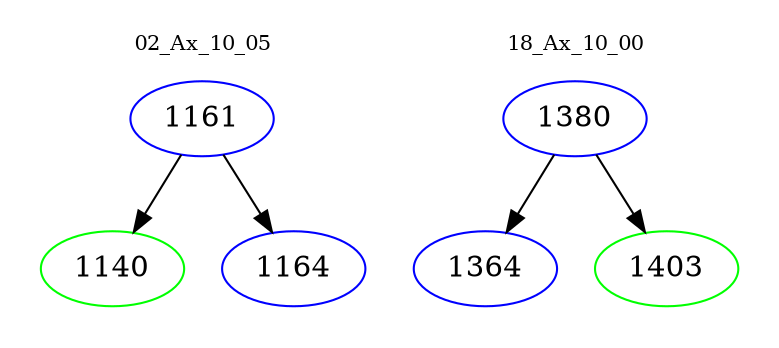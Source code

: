 digraph{
subgraph cluster_0 {
color = white
label = "02_Ax_10_05";
fontsize=10;
T0_1161 [label="1161", color="blue"]
T0_1161 -> T0_1140 [color="black"]
T0_1140 [label="1140", color="green"]
T0_1161 -> T0_1164 [color="black"]
T0_1164 [label="1164", color="blue"]
}
subgraph cluster_1 {
color = white
label = "18_Ax_10_00";
fontsize=10;
T1_1380 [label="1380", color="blue"]
T1_1380 -> T1_1364 [color="black"]
T1_1364 [label="1364", color="blue"]
T1_1380 -> T1_1403 [color="black"]
T1_1403 [label="1403", color="green"]
}
}
